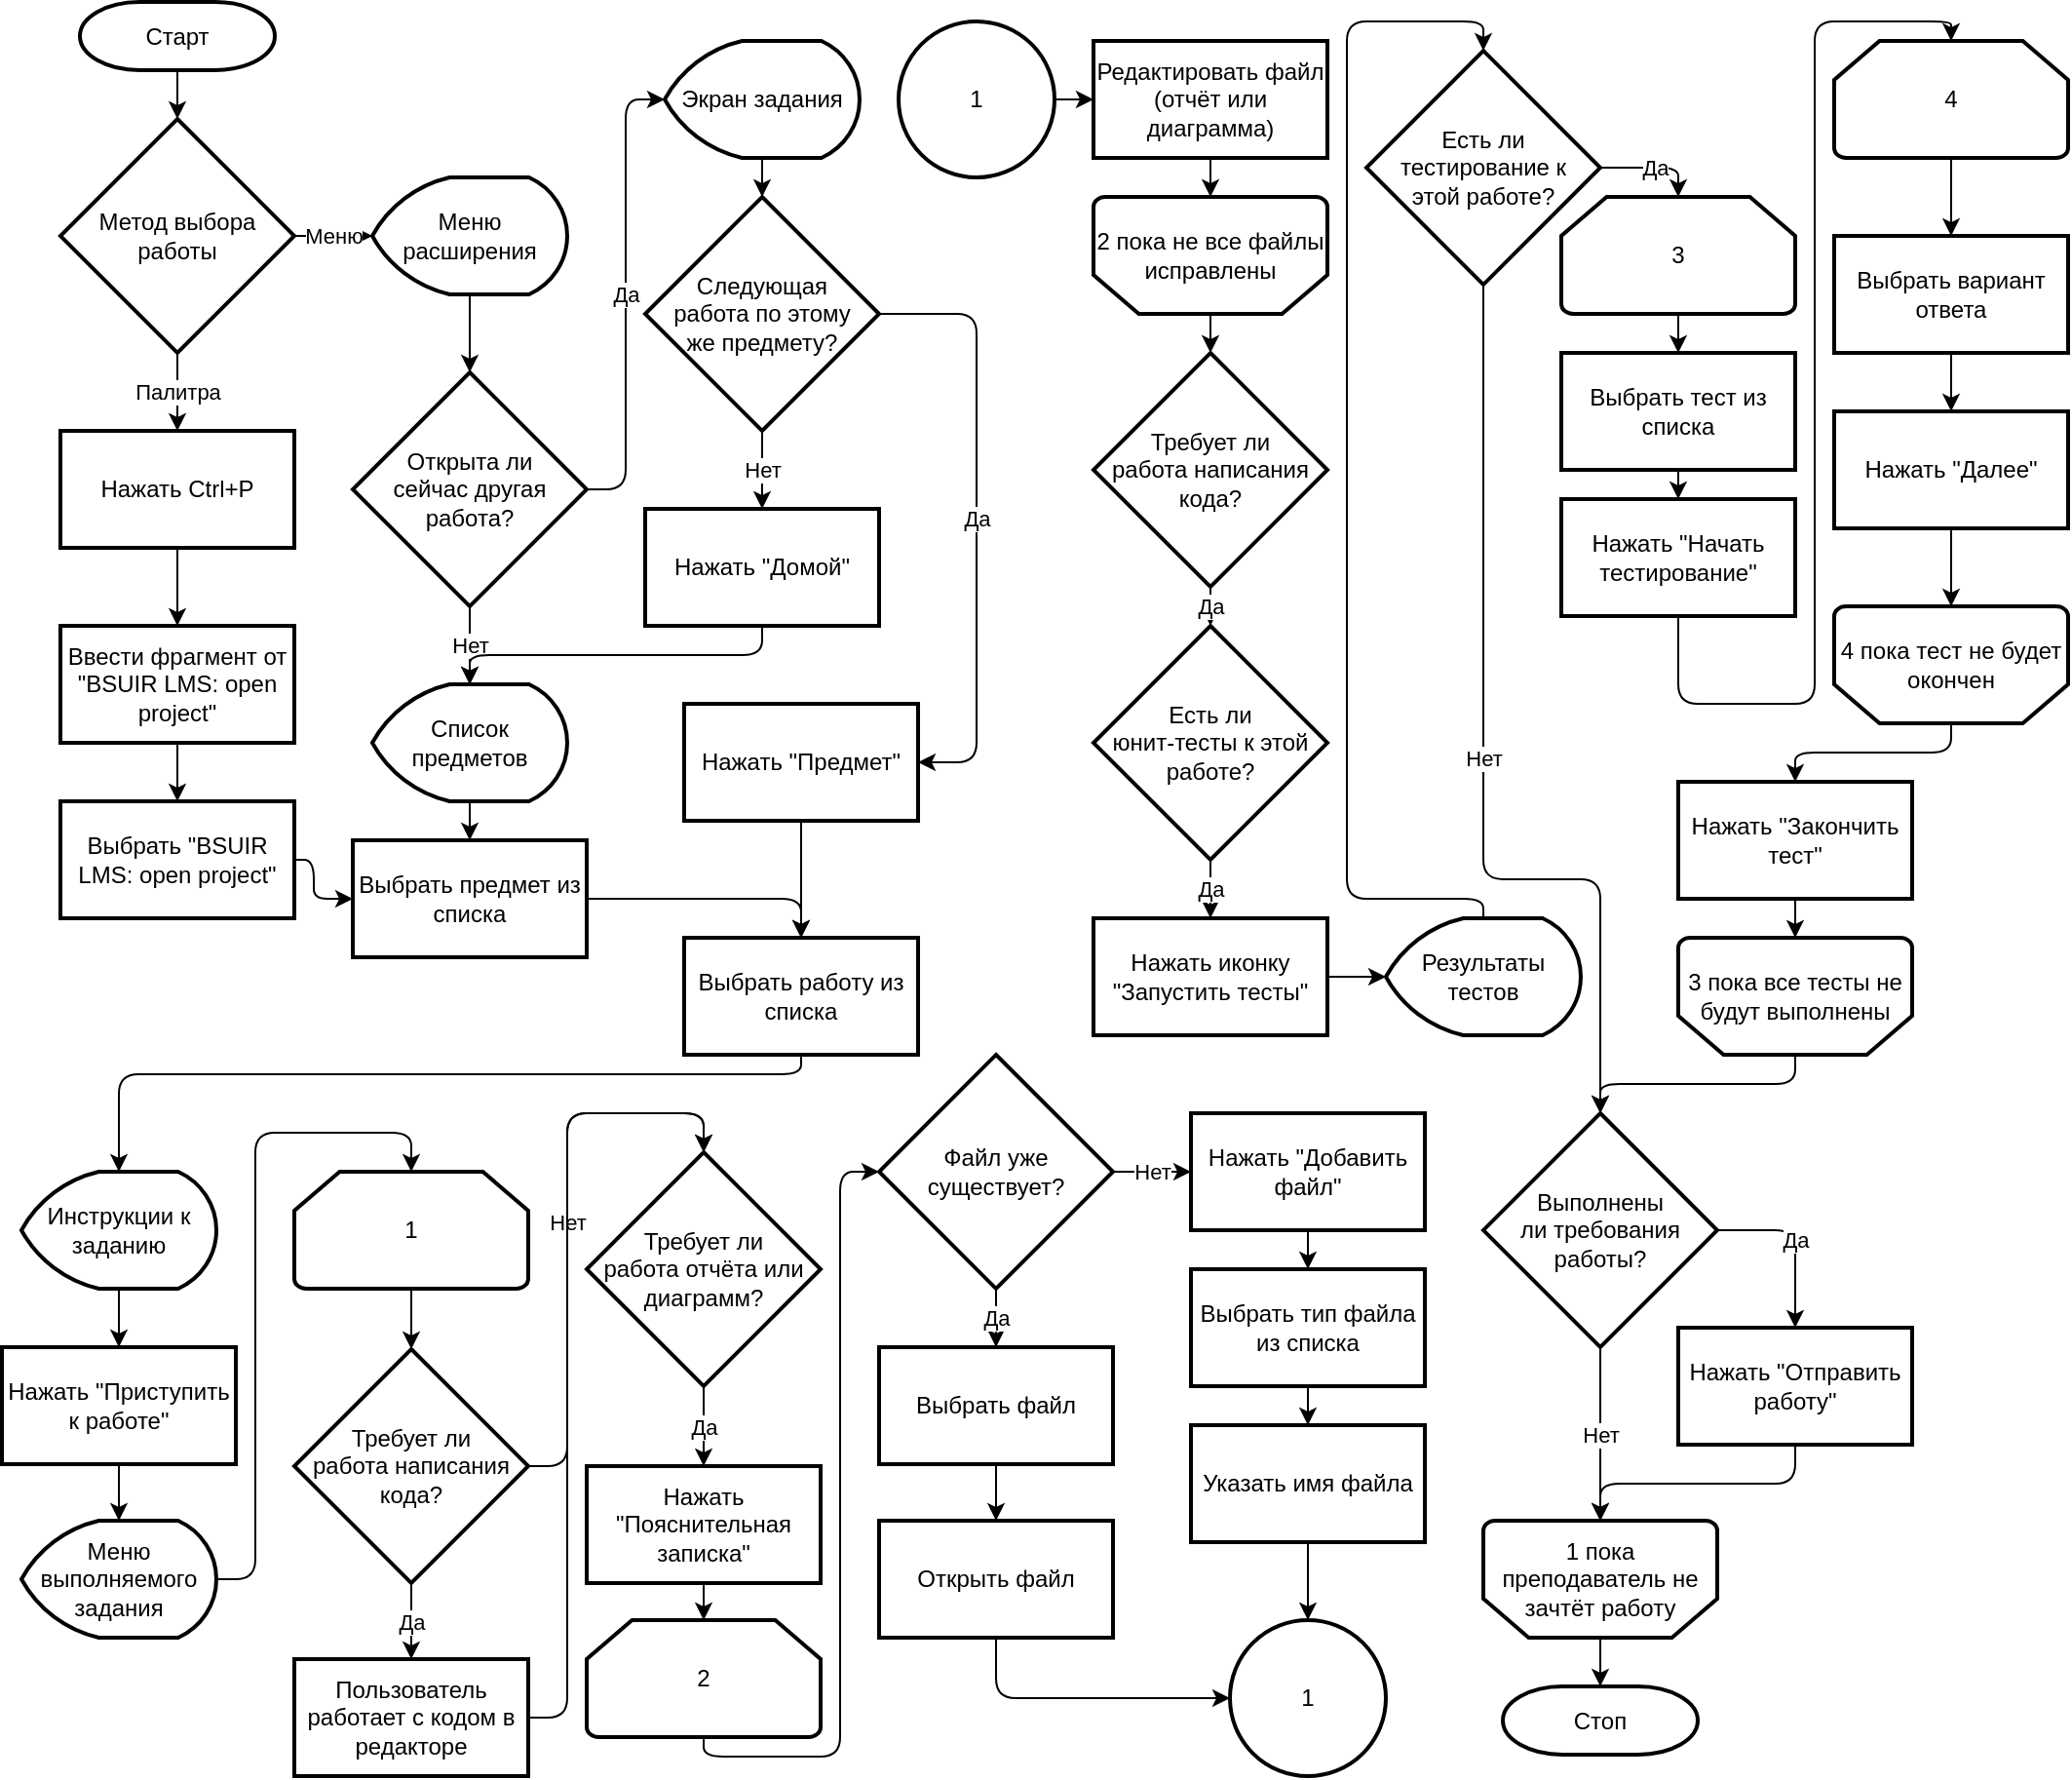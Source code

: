 <mxfile>
    <diagram id="kf8_Jm1CWLxesNNLdgSS" name="Page-1">
        <mxGraphModel dx="821" dy="692" grid="1" gridSize="10" guides="1" tooltips="1" connect="1" arrows="1" fold="1" page="1" pageScale="1" pageWidth="827" pageHeight="1169" math="0" shadow="0">
            <root>
                <mxCell id="0"/>
                <mxCell id="1" parent="0"/>
                <mxCell id="36" style="edgeStyle=orthogonalEdgeStyle;html=1;exitX=0.5;exitY=1;exitDx=0;exitDy=0;exitPerimeter=0;" edge="1" parent="1" source="2" target="33">
                    <mxGeometry relative="1" as="geometry"/>
                </mxCell>
                <mxCell id="2" value="Старт" style="strokeWidth=2;html=1;shape=mxgraph.flowchart.terminator;whiteSpace=wrap;" vertex="1" parent="1">
                    <mxGeometry x="90" y="270" width="100" height="35" as="geometry"/>
                </mxCell>
                <mxCell id="7" value="" style="edgeStyle=none;html=1;" edge="1" parent="1" source="5" target="6">
                    <mxGeometry relative="1" as="geometry"/>
                </mxCell>
                <mxCell id="5" value="Меню расширения" style="strokeWidth=2;html=1;shape=mxgraph.flowchart.display;whiteSpace=wrap;" vertex="1" parent="1">
                    <mxGeometry x="240" y="360" width="100" height="60" as="geometry"/>
                </mxCell>
                <mxCell id="13" value="Нет" style="edgeStyle=orthogonalEdgeStyle;html=1;" edge="1" parent="1" source="6" target="14">
                    <mxGeometry relative="1" as="geometry">
                        <mxPoint x="290" y="620" as="targetPoint"/>
                    </mxGeometry>
                </mxCell>
                <mxCell id="19" value="Да" style="edgeStyle=orthogonalEdgeStyle;html=1;exitX=1;exitY=0.5;exitDx=0;exitDy=0;entryX=0;entryY=0.5;entryDx=0;entryDy=0;entryPerimeter=0;" edge="1" parent="1" source="6" target="18">
                    <mxGeometry relative="1" as="geometry"/>
                </mxCell>
                <mxCell id="6" value="Открыта ли&lt;br&gt;сейчас другая работа?" style="rhombus;whiteSpace=wrap;html=1;strokeWidth=2;" vertex="1" parent="1">
                    <mxGeometry x="230" y="460" width="120" height="120" as="geometry"/>
                </mxCell>
                <mxCell id="29" value="" style="edgeStyle=orthogonalEdgeStyle;html=1;" edge="1" parent="1" source="14" target="28">
                    <mxGeometry relative="1" as="geometry"/>
                </mxCell>
                <mxCell id="14" value="Список предметов" style="strokeWidth=2;html=1;shape=mxgraph.flowchart.display;whiteSpace=wrap;" vertex="1" parent="1">
                    <mxGeometry x="240" y="620" width="100" height="60" as="geometry"/>
                </mxCell>
                <mxCell id="21" style="edgeStyle=orthogonalEdgeStyle;html=1;exitX=0.5;exitY=1;exitDx=0;exitDy=0;exitPerimeter=0;entryX=0.5;entryY=0;entryDx=0;entryDy=0;" edge="1" parent="1" source="18" target="20">
                    <mxGeometry relative="1" as="geometry"/>
                </mxCell>
                <mxCell id="18" value="Экран задания" style="strokeWidth=2;html=1;shape=mxgraph.flowchart.display;whiteSpace=wrap;" vertex="1" parent="1">
                    <mxGeometry x="390" y="290" width="100" height="60" as="geometry"/>
                </mxCell>
                <mxCell id="23" value="Да" style="edgeStyle=orthogonalEdgeStyle;html=1;" edge="1" parent="1" source="20" target="22">
                    <mxGeometry relative="1" as="geometry">
                        <Array as="points">
                            <mxPoint x="550" y="430"/>
                        </Array>
                    </mxGeometry>
                </mxCell>
                <mxCell id="26" value="Нет" style="edgeStyle=orthogonalEdgeStyle;html=1;exitX=0.5;exitY=1;exitDx=0;exitDy=0;" edge="1" parent="1" source="20" target="24">
                    <mxGeometry relative="1" as="geometry"/>
                </mxCell>
                <mxCell id="20" value="Следующая&lt;br&gt;работа по этому&lt;br&gt;же предмету?" style="rhombus;whiteSpace=wrap;html=1;strokeWidth=2;" vertex="1" parent="1">
                    <mxGeometry x="380" y="370" width="120" height="120" as="geometry"/>
                </mxCell>
                <mxCell id="31" value="" style="edgeStyle=orthogonalEdgeStyle;html=1;" edge="1" parent="1" source="22" target="30">
                    <mxGeometry relative="1" as="geometry">
                        <Array as="points">
                            <mxPoint x="460" y="750"/>
                            <mxPoint x="460" y="750"/>
                        </Array>
                    </mxGeometry>
                </mxCell>
                <mxCell id="22" value="Нажать &quot;Предмет&quot;" style="whiteSpace=wrap;html=1;strokeWidth=2;" vertex="1" parent="1">
                    <mxGeometry x="400" y="630" width="120" height="60" as="geometry"/>
                </mxCell>
                <mxCell id="27" style="edgeStyle=orthogonalEdgeStyle;html=1;exitX=0.5;exitY=1;exitDx=0;exitDy=0;" edge="1" parent="1" source="24" target="14">
                    <mxGeometry relative="1" as="geometry"/>
                </mxCell>
                <mxCell id="24" value="Нажать &quot;Домой&quot;" style="whiteSpace=wrap;html=1;strokeWidth=2;" vertex="1" parent="1">
                    <mxGeometry x="380" y="530" width="120" height="60" as="geometry"/>
                </mxCell>
                <mxCell id="32" style="edgeStyle=orthogonalEdgeStyle;html=1;exitX=1;exitY=0.5;exitDx=0;exitDy=0;entryX=0.5;entryY=0;entryDx=0;entryDy=0;" edge="1" parent="1" source="28" target="30">
                    <mxGeometry relative="1" as="geometry"/>
                </mxCell>
                <mxCell id="28" value="Выбрать предмет из списка" style="whiteSpace=wrap;html=1;strokeWidth=2;" vertex="1" parent="1">
                    <mxGeometry x="230" y="700" width="120" height="60" as="geometry"/>
                </mxCell>
                <mxCell id="46" style="edgeStyle=orthogonalEdgeStyle;html=1;" edge="1" parent="1" source="30" target="45">
                    <mxGeometry relative="1" as="geometry">
                        <Array as="points">
                            <mxPoint x="460" y="820"/>
                            <mxPoint x="110" y="820"/>
                        </Array>
                    </mxGeometry>
                </mxCell>
                <mxCell id="30" value="Выбрать работу из списка" style="whiteSpace=wrap;html=1;strokeWidth=2;" vertex="1" parent="1">
                    <mxGeometry x="400" y="750" width="120" height="60" as="geometry"/>
                </mxCell>
                <mxCell id="35" value="Меню" style="edgeStyle=orthogonalEdgeStyle;html=1;exitX=1;exitY=0.5;exitDx=0;exitDy=0;entryX=0;entryY=0.5;entryDx=0;entryDy=0;entryPerimeter=0;" edge="1" parent="1" source="33" target="5">
                    <mxGeometry relative="1" as="geometry">
                        <Array as="points"/>
                    </mxGeometry>
                </mxCell>
                <mxCell id="38" value="Палитра" style="edgeStyle=orthogonalEdgeStyle;html=1;" edge="1" parent="1" source="33" target="37">
                    <mxGeometry relative="1" as="geometry"/>
                </mxCell>
                <mxCell id="33" value="Метод выбора работы" style="rhombus;whiteSpace=wrap;html=1;strokeWidth=2;" vertex="1" parent="1">
                    <mxGeometry x="80" y="330" width="120" height="120" as="geometry"/>
                </mxCell>
                <mxCell id="40" value="" style="edgeStyle=orthogonalEdgeStyle;html=1;" edge="1" parent="1" source="37" target="39">
                    <mxGeometry relative="1" as="geometry"/>
                </mxCell>
                <mxCell id="37" value="Нажать Ctrl+P" style="whiteSpace=wrap;html=1;strokeWidth=2;" vertex="1" parent="1">
                    <mxGeometry x="80" y="490" width="120" height="60" as="geometry"/>
                </mxCell>
                <mxCell id="42" value="" style="edgeStyle=orthogonalEdgeStyle;html=1;" edge="1" parent="1" source="39" target="41">
                    <mxGeometry relative="1" as="geometry"/>
                </mxCell>
                <mxCell id="39" value="Ввести фрагмент от &quot;BSUIR LMS: open project&quot;" style="whiteSpace=wrap;html=1;strokeWidth=2;" vertex="1" parent="1">
                    <mxGeometry x="80" y="590" width="120" height="60" as="geometry"/>
                </mxCell>
                <mxCell id="44" value="" style="edgeStyle=orthogonalEdgeStyle;html=1;" edge="1" parent="1" source="41" target="28">
                    <mxGeometry relative="1" as="geometry">
                        <mxPoint x="140" y="770" as="targetPoint"/>
                        <Array as="points">
                            <mxPoint x="210" y="710"/>
                            <mxPoint x="210" y="730"/>
                        </Array>
                    </mxGeometry>
                </mxCell>
                <mxCell id="41" value="Выбрать &quot;BSUIR LMS: open project&quot;" style="whiteSpace=wrap;html=1;strokeWidth=2;" vertex="1" parent="1">
                    <mxGeometry x="80" y="680" width="120" height="60" as="geometry"/>
                </mxCell>
                <mxCell id="57" style="edgeStyle=orthogonalEdgeStyle;html=1;exitX=0.5;exitY=1;exitDx=0;exitDy=0;exitPerimeter=0;" edge="1" parent="1" source="45" target="47">
                    <mxGeometry relative="1" as="geometry"/>
                </mxCell>
                <mxCell id="45" value="Инструкции к заданию" style="strokeWidth=2;html=1;shape=mxgraph.flowchart.display;whiteSpace=wrap;" vertex="1" parent="1">
                    <mxGeometry x="60" y="870" width="100" height="60" as="geometry"/>
                </mxCell>
                <mxCell id="58" style="edgeStyle=orthogonalEdgeStyle;html=1;exitX=0.5;exitY=1;exitDx=0;exitDy=0;" edge="1" parent="1" source="47" target="49">
                    <mxGeometry relative="1" as="geometry"/>
                </mxCell>
                <mxCell id="47" value="Нажать &quot;Приступить к работе&quot;" style="whiteSpace=wrap;html=1;strokeWidth=2;" vertex="1" parent="1">
                    <mxGeometry x="50" y="960" width="120" height="60" as="geometry"/>
                </mxCell>
                <mxCell id="52" value="" style="edgeStyle=orthogonalEdgeStyle;html=1;" edge="1" parent="1" source="49" target="53">
                    <mxGeometry relative="1" as="geometry">
                        <mxPoint x="110" y="1139" as="targetPoint"/>
                        <Array as="points">
                            <mxPoint x="180" y="1079"/>
                            <mxPoint x="180" y="850"/>
                            <mxPoint x="260" y="850"/>
                        </Array>
                    </mxGeometry>
                </mxCell>
                <mxCell id="49" value="Меню выполняемого задания" style="strokeWidth=2;html=1;shape=mxgraph.flowchart.display;whiteSpace=wrap;" vertex="1" parent="1">
                    <mxGeometry x="60" y="1049" width="100" height="60" as="geometry"/>
                </mxCell>
                <mxCell id="55" value="" style="edgeStyle=orthogonalEdgeStyle;html=1;" edge="1" parent="1" source="53" target="56">
                    <mxGeometry relative="1" as="geometry">
                        <mxPoint x="820" y="381" as="targetPoint"/>
                    </mxGeometry>
                </mxCell>
                <mxCell id="53" value="1" style="strokeWidth=2;html=1;shape=mxgraph.flowchart.loop_limit;whiteSpace=wrap;" vertex="1" parent="1">
                    <mxGeometry x="200" y="870" width="120" height="60" as="geometry"/>
                </mxCell>
                <mxCell id="60" value="Да" style="edgeStyle=orthogonalEdgeStyle;html=1;" edge="1" parent="1" source="56" target="59">
                    <mxGeometry relative="1" as="geometry">
                        <Array as="points">
                            <mxPoint x="260" y="1110"/>
                        </Array>
                    </mxGeometry>
                </mxCell>
                <mxCell id="62" value="Нет" style="edgeStyle=orthogonalEdgeStyle;html=1;" edge="1" parent="1" source="56" target="61">
                    <mxGeometry relative="1" as="geometry">
                        <Array as="points">
                            <mxPoint x="340" y="1021"/>
                            <mxPoint x="340" y="840"/>
                            <mxPoint x="410" y="840"/>
                        </Array>
                    </mxGeometry>
                </mxCell>
                <mxCell id="56" value="Требует ли&lt;br&gt;работа написания кода?" style="rhombus;whiteSpace=wrap;html=1;strokeWidth=2;" vertex="1" parent="1">
                    <mxGeometry x="200" y="961" width="120" height="120" as="geometry"/>
                </mxCell>
                <mxCell id="63" style="edgeStyle=orthogonalEdgeStyle;html=1;exitX=1;exitY=0.5;exitDx=0;exitDy=0;entryX=0.5;entryY=0;entryDx=0;entryDy=0;" edge="1" parent="1" source="59" target="61">
                    <mxGeometry relative="1" as="geometry">
                        <Array as="points">
                            <mxPoint x="340" y="1150"/>
                            <mxPoint x="340" y="840"/>
                            <mxPoint x="410" y="840"/>
                        </Array>
                    </mxGeometry>
                </mxCell>
                <mxCell id="59" value="Пользователь работает с кодом в редакторе" style="whiteSpace=wrap;html=1;strokeWidth=2;" vertex="1" parent="1">
                    <mxGeometry x="200" y="1120" width="120" height="60" as="geometry"/>
                </mxCell>
                <mxCell id="65" value="Да" style="edgeStyle=orthogonalEdgeStyle;html=1;" edge="1" parent="1" source="61" target="64">
                    <mxGeometry relative="1" as="geometry"/>
                </mxCell>
                <mxCell id="61" value="Требует ли&lt;br&gt;работа отчёта или диаграмм?" style="rhombus;whiteSpace=wrap;html=1;strokeWidth=2;" vertex="1" parent="1">
                    <mxGeometry x="350" y="860" width="120" height="120" as="geometry"/>
                </mxCell>
                <mxCell id="68" style="edgeStyle=orthogonalEdgeStyle;html=1;exitX=0.5;exitY=1;exitDx=0;exitDy=0;" edge="1" parent="1" source="64" target="67">
                    <mxGeometry relative="1" as="geometry"/>
                </mxCell>
                <mxCell id="64" value="Нажать &quot;Пояснительная записка&quot;" style="whiteSpace=wrap;html=1;strokeWidth=2;" vertex="1" parent="1">
                    <mxGeometry x="350" y="1021" width="120" height="60" as="geometry"/>
                </mxCell>
                <mxCell id="70" value="" style="edgeStyle=orthogonalEdgeStyle;html=1;" edge="1" parent="1" source="67" target="74">
                    <mxGeometry relative="1" as="geometry">
                        <mxPoint x="560" y="860" as="targetPoint"/>
                        <Array as="points">
                            <mxPoint x="410" y="1170"/>
                            <mxPoint x="480" y="1170"/>
                            <mxPoint x="480" y="870"/>
                        </Array>
                    </mxGeometry>
                </mxCell>
                <mxCell id="67" value="2&lt;br&gt;" style="strokeWidth=2;html=1;shape=mxgraph.flowchart.loop_limit;whiteSpace=wrap;" vertex="1" parent="1">
                    <mxGeometry x="350" y="1100" width="120" height="60" as="geometry"/>
                </mxCell>
                <mxCell id="76" value="Да" style="edgeStyle=orthogonalEdgeStyle;html=1;exitX=0.5;exitY=1;exitDx=0;exitDy=0;entryX=0.5;entryY=0;entryDx=0;entryDy=0;" edge="1" parent="1" source="74" target="75">
                    <mxGeometry relative="1" as="geometry">
                        <Array as="points">
                            <mxPoint x="560" y="940"/>
                            <mxPoint x="560" y="940"/>
                        </Array>
                    </mxGeometry>
                </mxCell>
                <mxCell id="82" value="Нет" style="edgeStyle=orthogonalEdgeStyle;html=1;exitX=1;exitY=0.5;exitDx=0;exitDy=0;" edge="1" parent="1" source="74" target="81">
                    <mxGeometry relative="1" as="geometry"/>
                </mxCell>
                <mxCell id="74" value="Файл уже&lt;br&gt;существует?" style="rhombus;whiteSpace=wrap;html=1;strokeWidth=2;" vertex="1" parent="1">
                    <mxGeometry x="500" y="810" width="120" height="120" as="geometry"/>
                </mxCell>
                <mxCell id="84" value="" style="edgeStyle=orthogonalEdgeStyle;html=1;" edge="1" parent="1" source="75" target="83">
                    <mxGeometry relative="1" as="geometry"/>
                </mxCell>
                <mxCell id="75" value="Выбрать файл" style="whiteSpace=wrap;html=1;strokeWidth=2;" vertex="1" parent="1">
                    <mxGeometry x="500" y="960" width="120" height="60" as="geometry"/>
                </mxCell>
                <mxCell id="96" value="" style="edgeStyle=orthogonalEdgeStyle;html=1;" edge="1" parent="1" source="81" target="95">
                    <mxGeometry relative="1" as="geometry"/>
                </mxCell>
                <mxCell id="81" value="Нажать &quot;Добавить файл&quot;" style="whiteSpace=wrap;html=1;strokeWidth=2;" vertex="1" parent="1">
                    <mxGeometry x="660" y="840" width="120" height="60" as="geometry"/>
                </mxCell>
                <mxCell id="85" style="edgeStyle=orthogonalEdgeStyle;html=1;exitX=0.5;exitY=1;exitDx=0;exitDy=0;" edge="1" parent="1" source="83" target="90">
                    <mxGeometry relative="1" as="geometry">
                        <mxPoint x="690" y="1100" as="targetPoint"/>
                        <Array as="points">
                            <mxPoint x="560" y="1140"/>
                        </Array>
                    </mxGeometry>
                </mxCell>
                <mxCell id="83" value="Открыть файл" style="whiteSpace=wrap;html=1;strokeWidth=2;" vertex="1" parent="1">
                    <mxGeometry x="500" y="1049" width="120" height="60" as="geometry"/>
                </mxCell>
                <mxCell id="90" value="1" style="ellipse;whiteSpace=wrap;html=1;strokeWidth=2;" vertex="1" parent="1">
                    <mxGeometry x="680" y="1100" width="80" height="80" as="geometry"/>
                </mxCell>
                <mxCell id="93" style="edgeStyle=orthogonalEdgeStyle;html=1;exitX=1;exitY=0.5;exitDx=0;exitDy=0;" edge="1" parent="1" source="92" target="105">
                    <mxGeometry relative="1" as="geometry">
                        <mxPoint x="610" y="320" as="targetPoint"/>
                    </mxGeometry>
                </mxCell>
                <mxCell id="92" value="1" style="ellipse;whiteSpace=wrap;html=1;strokeWidth=2;" vertex="1" parent="1">
                    <mxGeometry x="510" y="280" width="80" height="80" as="geometry"/>
                </mxCell>
                <mxCell id="98" value="" style="edgeStyle=orthogonalEdgeStyle;html=1;" edge="1" parent="1" source="95" target="97">
                    <mxGeometry relative="1" as="geometry"/>
                </mxCell>
                <mxCell id="95" value="Выбрать тип файла из списка" style="whiteSpace=wrap;html=1;strokeWidth=2;" vertex="1" parent="1">
                    <mxGeometry x="660" y="920" width="120" height="60" as="geometry"/>
                </mxCell>
                <mxCell id="99" style="edgeStyle=orthogonalEdgeStyle;html=1;exitX=0.5;exitY=1;exitDx=0;exitDy=0;" edge="1" parent="1" source="97" target="90">
                    <mxGeometry relative="1" as="geometry">
                        <mxPoint x="690" y="1100" as="targetPoint"/>
                    </mxGeometry>
                </mxCell>
                <mxCell id="97" value="Указать имя файла" style="whiteSpace=wrap;html=1;strokeWidth=2;" vertex="1" parent="1">
                    <mxGeometry x="660" y="1000" width="120" height="60" as="geometry"/>
                </mxCell>
                <mxCell id="107" style="edgeStyle=orthogonalEdgeStyle;html=1;exitX=0.5;exitY=1;exitDx=0;exitDy=0;" edge="1" parent="1" source="105" target="106">
                    <mxGeometry relative="1" as="geometry"/>
                </mxCell>
                <mxCell id="105" value="Редактировать файл (отчёт или диаграмма)" style="whiteSpace=wrap;html=1;strokeWidth=2;" vertex="1" parent="1">
                    <mxGeometry x="610" y="290" width="120" height="60" as="geometry"/>
                </mxCell>
                <mxCell id="109" value="" style="edgeStyle=orthogonalEdgeStyle;html=1;" edge="1" parent="1" source="106" target="110">
                    <mxGeometry relative="1" as="geometry">
                        <mxPoint x="670" y="450" as="targetPoint"/>
                    </mxGeometry>
                </mxCell>
                <mxCell id="106" value="2 пока не все файлы исправлены" style="strokeWidth=2;html=1;shape=mxgraph.flowchart.loop_limit;whiteSpace=wrap;direction=west;" vertex="1" parent="1">
                    <mxGeometry x="610" y="370" width="120" height="60" as="geometry"/>
                </mxCell>
                <mxCell id="112" value="Да" style="edgeStyle=orthogonalEdgeStyle;html=1;" edge="1" parent="1" source="110" target="113">
                    <mxGeometry relative="1" as="geometry">
                        <mxPoint x="670" y="590" as="targetPoint"/>
                    </mxGeometry>
                </mxCell>
                <mxCell id="110" value="Требует ли&lt;br&gt;работа написания&lt;br&gt;кода?" style="rhombus;whiteSpace=wrap;html=1;strokeWidth=2;" vertex="1" parent="1">
                    <mxGeometry x="610" y="450" width="120" height="120" as="geometry"/>
                </mxCell>
                <mxCell id="115" value="Да" style="edgeStyle=orthogonalEdgeStyle;html=1;" edge="1" parent="1" source="113" target="114">
                    <mxGeometry relative="1" as="geometry">
                        <Array as="points">
                            <mxPoint x="670" y="760"/>
                        </Array>
                    </mxGeometry>
                </mxCell>
                <mxCell id="113" value="Есть ли&lt;br&gt;юнит-тесты к этой работе?" style="rhombus;whiteSpace=wrap;html=1;strokeWidth=2;" vertex="1" parent="1">
                    <mxGeometry x="610" y="590" width="120" height="120" as="geometry"/>
                </mxCell>
                <mxCell id="137" value="" style="edgeStyle=orthogonalEdgeStyle;html=1;" edge="1" parent="1" source="114" target="138">
                    <mxGeometry relative="1" as="geometry">
                        <mxPoint x="760" y="770" as="targetPoint"/>
                    </mxGeometry>
                </mxCell>
                <mxCell id="114" value="Нажать иконку &quot;Запустить тесты&quot;" style="whiteSpace=wrap;html=1;strokeWidth=2;" vertex="1" parent="1">
                    <mxGeometry x="610" y="740" width="120" height="60" as="geometry"/>
                </mxCell>
                <mxCell id="122" value="Да" style="edgeStyle=orthogonalEdgeStyle;html=1;" edge="1" parent="1" source="120" target="142">
                    <mxGeometry relative="1" as="geometry">
                        <mxPoint x="910" y="415" as="targetPoint"/>
                        <Array as="points">
                            <mxPoint x="910" y="355"/>
                        </Array>
                    </mxGeometry>
                </mxCell>
                <mxCell id="124" value="Нет" style="edgeStyle=orthogonalEdgeStyle;html=1;" edge="1" parent="1" source="120" target="129">
                    <mxGeometry relative="1" as="geometry">
                        <mxPoint x="890" y="455" as="targetPoint"/>
                        <Array as="points">
                            <mxPoint x="810" y="720"/>
                            <mxPoint x="870" y="720"/>
                        </Array>
                    </mxGeometry>
                </mxCell>
                <mxCell id="120" value="Есть ли тестирование к&lt;br&gt;этой работе?" style="rhombus;whiteSpace=wrap;html=1;strokeWidth=2;" vertex="1" parent="1">
                    <mxGeometry x="750" y="295" width="120" height="120" as="geometry"/>
                </mxCell>
                <mxCell id="141" style="edgeStyle=orthogonalEdgeStyle;html=1;exitX=0.5;exitY=0;exitDx=0;exitDy=0;exitPerimeter=0;" edge="1" parent="1" source="128" target="140">
                    <mxGeometry relative="1" as="geometry"/>
                </mxCell>
                <mxCell id="128" value="1 пока преподаватель не зачтёт работу" style="strokeWidth=2;html=1;shape=mxgraph.flowchart.loop_limit;whiteSpace=wrap;direction=west;" vertex="1" parent="1">
                    <mxGeometry x="810" y="1049" width="120" height="60" as="geometry"/>
                </mxCell>
                <mxCell id="131" value="Да" style="edgeStyle=orthogonalEdgeStyle;html=1;entryX=0.5;entryY=0;entryDx=0;entryDy=0;" edge="1" parent="1" source="129" target="130">
                    <mxGeometry relative="1" as="geometry">
                        <mxPoint x="980" y="950" as="targetPoint"/>
                        <Array as="points">
                            <mxPoint x="970" y="900"/>
                        </Array>
                    </mxGeometry>
                </mxCell>
                <mxCell id="133" value="Нет" style="edgeStyle=orthogonalEdgeStyle;html=1;exitX=0.5;exitY=1;exitDx=0;exitDy=0;" edge="1" parent="1" source="129" target="128">
                    <mxGeometry relative="1" as="geometry"/>
                </mxCell>
                <mxCell id="129" value="Выполнены&lt;br&gt;ли требования&lt;br&gt;работы?" style="rhombus;whiteSpace=wrap;html=1;strokeWidth=2;" vertex="1" parent="1">
                    <mxGeometry x="810" y="840" width="120" height="120" as="geometry"/>
                </mxCell>
                <mxCell id="132" style="edgeStyle=orthogonalEdgeStyle;html=1;exitX=0.5;exitY=1;exitDx=0;exitDy=0;entryX=0.5;entryY=1;entryDx=0;entryDy=0;entryPerimeter=0;" edge="1" parent="1" source="130" target="128">
                    <mxGeometry relative="1" as="geometry">
                        <mxPoint x="980" y="1010" as="sourcePoint"/>
                        <Array as="points">
                            <mxPoint x="970" y="1030"/>
                            <mxPoint x="870" y="1030"/>
                        </Array>
                    </mxGeometry>
                </mxCell>
                <mxCell id="130" value="Нажать &quot;Отправить работу&quot;" style="whiteSpace=wrap;html=1;strokeWidth=2;" vertex="1" parent="1">
                    <mxGeometry x="910" y="950" width="120" height="60" as="geometry"/>
                </mxCell>
                <mxCell id="139" style="edgeStyle=orthogonalEdgeStyle;html=1;exitX=0.5;exitY=0;exitDx=0;exitDy=0;exitPerimeter=0;entryX=0.5;entryY=0;entryDx=0;entryDy=0;" edge="1" parent="1" source="138" target="120">
                    <mxGeometry relative="1" as="geometry">
                        <Array as="points">
                            <mxPoint x="810" y="730"/>
                            <mxPoint x="740" y="730"/>
                            <mxPoint x="740" y="280"/>
                            <mxPoint x="810" y="280"/>
                        </Array>
                    </mxGeometry>
                </mxCell>
                <mxCell id="138" value="Результаты&lt;br&gt;тестов" style="strokeWidth=2;html=1;shape=mxgraph.flowchart.display;whiteSpace=wrap;" vertex="1" parent="1">
                    <mxGeometry x="760" y="740" width="100" height="60" as="geometry"/>
                </mxCell>
                <mxCell id="140" value="Стоп" style="strokeWidth=2;html=1;shape=mxgraph.flowchart.terminator;whiteSpace=wrap;" vertex="1" parent="1">
                    <mxGeometry x="820" y="1134" width="100" height="35" as="geometry"/>
                </mxCell>
                <mxCell id="144" value="" style="edgeStyle=orthogonalEdgeStyle;html=1;" edge="1" parent="1" source="142" target="143">
                    <mxGeometry relative="1" as="geometry"/>
                </mxCell>
                <mxCell id="142" value="3" style="strokeWidth=2;html=1;shape=mxgraph.flowchart.loop_limit;whiteSpace=wrap;" vertex="1" parent="1">
                    <mxGeometry x="850" y="370" width="120" height="60" as="geometry"/>
                </mxCell>
                <mxCell id="150" style="edgeStyle=orthogonalEdgeStyle;html=1;exitX=0.5;exitY=1;exitDx=0;exitDy=0;" edge="1" parent="1" source="143" target="149">
                    <mxGeometry relative="1" as="geometry"/>
                </mxCell>
                <mxCell id="143" value="Выбрать тест из списка" style="whiteSpace=wrap;html=1;strokeWidth=2;" vertex="1" parent="1">
                    <mxGeometry x="850" y="450" width="120" height="60" as="geometry"/>
                </mxCell>
                <mxCell id="146" style="edgeStyle=orthogonalEdgeStyle;html=1;exitX=0.5;exitY=0;exitDx=0;exitDy=0;exitPerimeter=0;" edge="1" parent="1" source="145" target="129">
                    <mxGeometry relative="1" as="geometry"/>
                </mxCell>
                <mxCell id="145" value="3 пока все тесты не будут выполнены" style="strokeWidth=2;html=1;shape=mxgraph.flowchart.loop_limit;whiteSpace=wrap;direction=west;" vertex="1" parent="1">
                    <mxGeometry x="910" y="750" width="120" height="60" as="geometry"/>
                </mxCell>
                <mxCell id="148" style="edgeStyle=orthogonalEdgeStyle;html=1;exitX=0.5;exitY=1;exitDx=0;exitDy=0;" edge="1" parent="1" source="147" target="145">
                    <mxGeometry relative="1" as="geometry"/>
                </mxCell>
                <mxCell id="147" value="Нажать &quot;Закончить тест&quot;" style="whiteSpace=wrap;html=1;strokeWidth=2;" vertex="1" parent="1">
                    <mxGeometry x="910" y="670" width="120" height="60" as="geometry"/>
                </mxCell>
                <mxCell id="154" style="edgeStyle=orthogonalEdgeStyle;html=1;exitX=0.5;exitY=1;exitDx=0;exitDy=0;entryX=0.5;entryY=0;entryDx=0;entryDy=0;entryPerimeter=0;" edge="1" parent="1" source="149" target="151">
                    <mxGeometry relative="1" as="geometry">
                        <Array as="points">
                            <mxPoint x="910" y="630"/>
                            <mxPoint x="980" y="630"/>
                            <mxPoint x="980" y="280"/>
                            <mxPoint x="1050" y="280"/>
                        </Array>
                    </mxGeometry>
                </mxCell>
                <mxCell id="149" value="Нажать &quot;Начать тестирование&quot;" style="whiteSpace=wrap;html=1;strokeWidth=2;" vertex="1" parent="1">
                    <mxGeometry x="850" y="525" width="120" height="60" as="geometry"/>
                </mxCell>
                <mxCell id="156" style="edgeStyle=orthogonalEdgeStyle;html=1;exitX=0.5;exitY=1;exitDx=0;exitDy=0;exitPerimeter=0;" edge="1" parent="1" source="151" target="155">
                    <mxGeometry relative="1" as="geometry"/>
                </mxCell>
                <mxCell id="151" value="4" style="strokeWidth=2;html=1;shape=mxgraph.flowchart.loop_limit;whiteSpace=wrap;" vertex="1" parent="1">
                    <mxGeometry x="990" y="290" width="120" height="60" as="geometry"/>
                </mxCell>
                <mxCell id="153" style="edgeStyle=orthogonalEdgeStyle;html=1;exitX=0.5;exitY=0;exitDx=0;exitDy=0;exitPerimeter=0;" edge="1" parent="1" source="152" target="147">
                    <mxGeometry relative="1" as="geometry"/>
                </mxCell>
                <mxCell id="152" value="4 пока тест не будет окончен" style="strokeWidth=2;html=1;shape=mxgraph.flowchart.loop_limit;whiteSpace=wrap;direction=west;" vertex="1" parent="1">
                    <mxGeometry x="990" y="580" width="120" height="60" as="geometry"/>
                </mxCell>
                <mxCell id="159" style="edgeStyle=orthogonalEdgeStyle;html=1;exitX=0.5;exitY=1;exitDx=0;exitDy=0;" edge="1" parent="1" source="155" target="158">
                    <mxGeometry relative="1" as="geometry"/>
                </mxCell>
                <mxCell id="155" value="Выбрать вариант ответа" style="whiteSpace=wrap;html=1;strokeWidth=2;" vertex="1" parent="1">
                    <mxGeometry x="990" y="390" width="120" height="60" as="geometry"/>
                </mxCell>
                <mxCell id="160" style="edgeStyle=orthogonalEdgeStyle;html=1;exitX=0.5;exitY=1;exitDx=0;exitDy=0;" edge="1" parent="1" source="158" target="152">
                    <mxGeometry relative="1" as="geometry"/>
                </mxCell>
                <mxCell id="158" value="Нажать &quot;Далее&quot;" style="whiteSpace=wrap;html=1;strokeWidth=2;" vertex="1" parent="1">
                    <mxGeometry x="990" y="480" width="120" height="60" as="geometry"/>
                </mxCell>
            </root>
        </mxGraphModel>
    </diagram>
</mxfile>